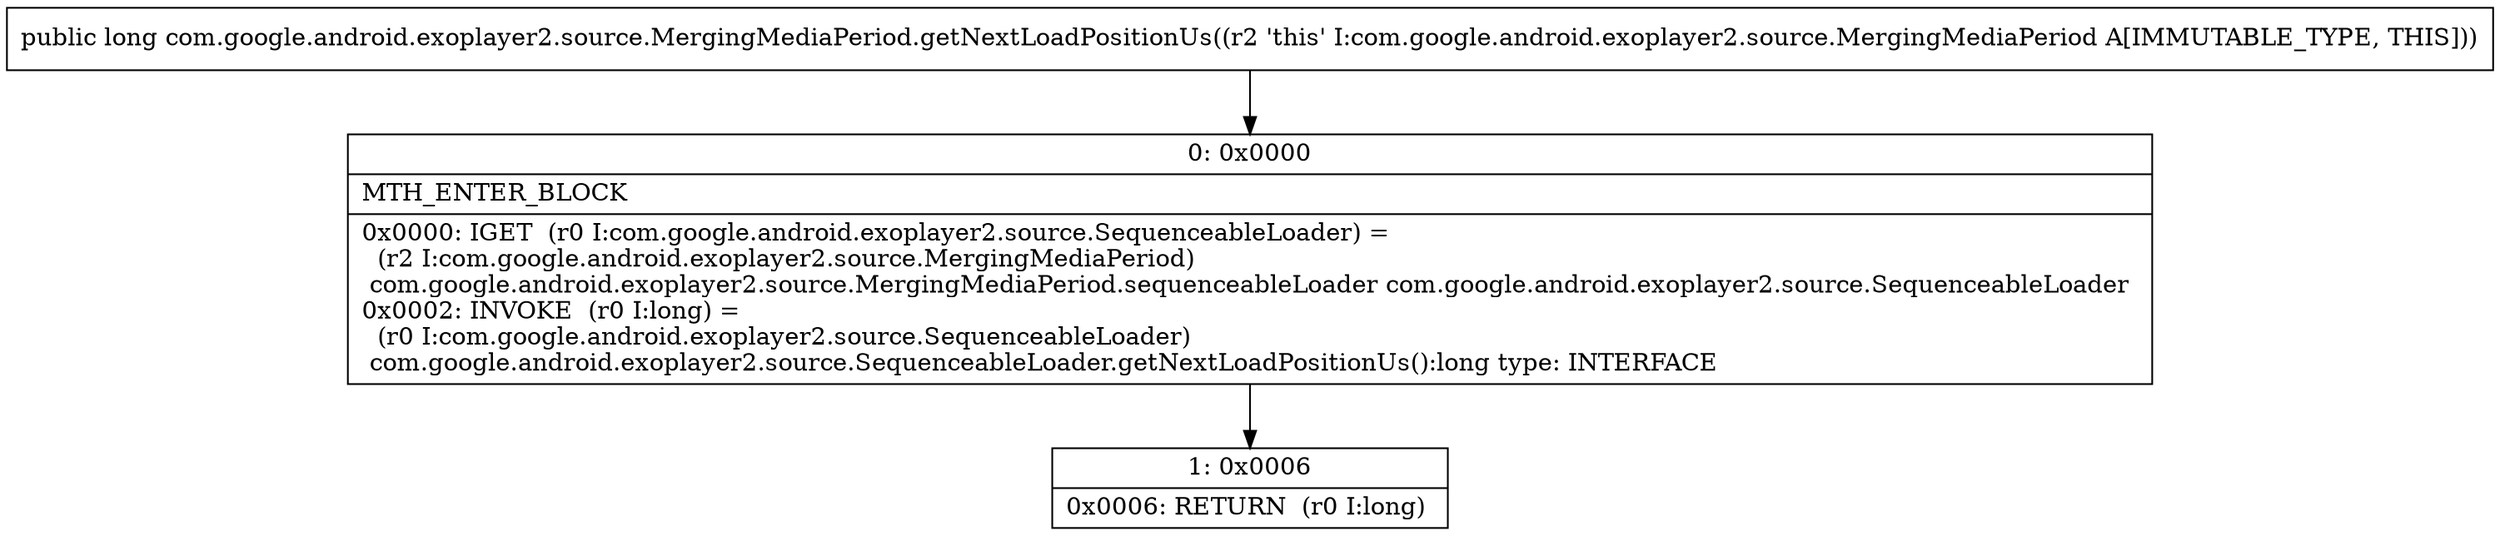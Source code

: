 digraph "CFG forcom.google.android.exoplayer2.source.MergingMediaPeriod.getNextLoadPositionUs()J" {
Node_0 [shape=record,label="{0\:\ 0x0000|MTH_ENTER_BLOCK\l|0x0000: IGET  (r0 I:com.google.android.exoplayer2.source.SequenceableLoader) = \l  (r2 I:com.google.android.exoplayer2.source.MergingMediaPeriod)\l com.google.android.exoplayer2.source.MergingMediaPeriod.sequenceableLoader com.google.android.exoplayer2.source.SequenceableLoader \l0x0002: INVOKE  (r0 I:long) = \l  (r0 I:com.google.android.exoplayer2.source.SequenceableLoader)\l com.google.android.exoplayer2.source.SequenceableLoader.getNextLoadPositionUs():long type: INTERFACE \l}"];
Node_1 [shape=record,label="{1\:\ 0x0006|0x0006: RETURN  (r0 I:long) \l}"];
MethodNode[shape=record,label="{public long com.google.android.exoplayer2.source.MergingMediaPeriod.getNextLoadPositionUs((r2 'this' I:com.google.android.exoplayer2.source.MergingMediaPeriod A[IMMUTABLE_TYPE, THIS])) }"];
MethodNode -> Node_0;
Node_0 -> Node_1;
}

